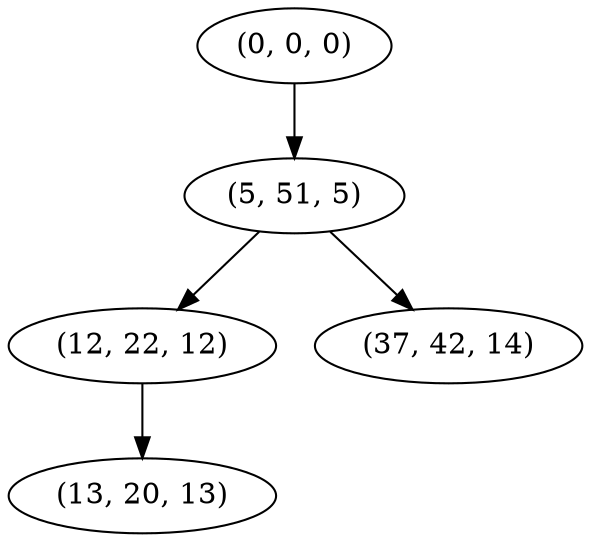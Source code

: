 digraph tree {
    "(0, 0, 0)";
    "(5, 51, 5)";
    "(12, 22, 12)";
    "(13, 20, 13)";
    "(37, 42, 14)";
    "(0, 0, 0)" -> "(5, 51, 5)";
    "(5, 51, 5)" -> "(12, 22, 12)";
    "(5, 51, 5)" -> "(37, 42, 14)";
    "(12, 22, 12)" -> "(13, 20, 13)";
}
